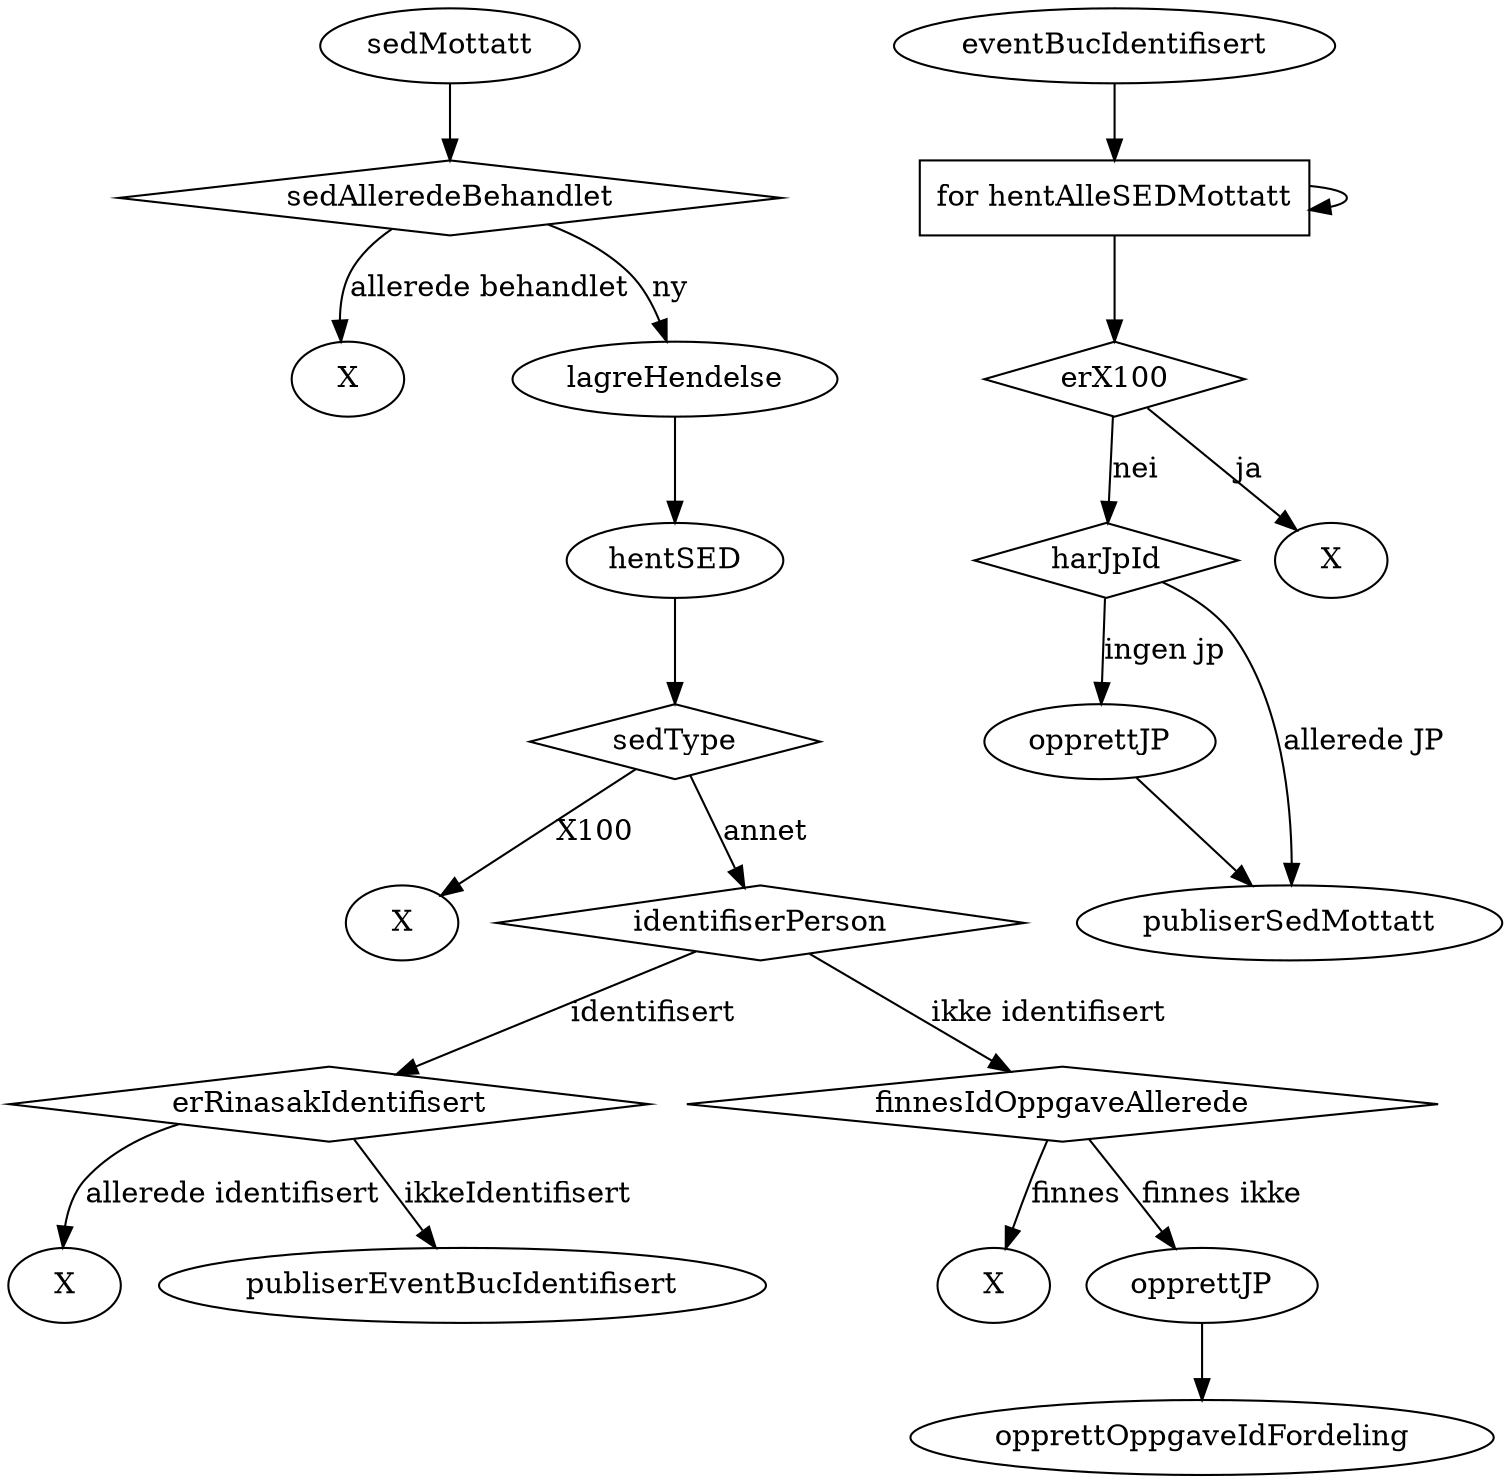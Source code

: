 digraph SEDMottak {
    X_sedAlleredeBehandlet [label="X"];
    X_x100 [label="X"];
    X_lagreIdentifisertPerson [label="X"];
    X_opprettOppgaveIdentifisering [label="X"];
    sedAlleredeBehandlet [shape=diamond];
    sedType [shape=diamond];
    identifiserPerson [shape=diamond];
    erRinasakIdentifisert [shape=diamond];
    finnesIdOppgaveAllerede [shape=diamond];

    sedMottatt -> sedAlleredeBehandlet;
    sedAlleredeBehandlet -> X_sedAlleredeBehandlet [label="allerede behandlet"];

    sedAlleredeBehandlet -> lagreHendelse [label="ny"];
    lagreHendelse -> hentSED;

    hentSED -> sedType;
    sedType -> X_x100 [label="X100"];
    sedType -> identifiserPerson [label="annet"];

    identifiserPerson -> erRinasakIdentifisert [label="identifisert"];
    erRinasakIdentifisert -> X_lagreIdentifisertPerson [label="allerede identifisert"];
    erRinasakIdentifisert -> publiserEventBucIdentifisert [label="ikkeIdentifisert"]

    identifiserPerson -> finnesIdOppgaveAllerede [label="ikke identifisert"];
    finnesIdOppgaveAllerede -> X_opprettOppgaveIdentifisering [label="finnes"]
    finnesIdOppgaveAllerede -> opprettJP [label="finnes ikke"]
    opprettJP -> opprettOppgaveIdFordeling


    subgraph BucIdentifisert {
        erX100 [shape=diamond];
        harJpId [shape=diamond];
        X_BucIdentifisert_x100 [label="X"];
        opprettJP_BucIdentifisert [label="opprettJP"];
        hentAlleSEDMottatt [shape=rectangle, label="for hentAlleSEDMottatt"];

        eventBucIdentifisert;
        eventBucIdentifisert -> hentAlleSEDMottatt;
        hentAlleSEDMottatt -> hentAlleSEDMottatt;
        hentAlleSEDMottatt -> erX100;
        erX100 -> X_BucIdentifisert_x100 [label="ja"];

        erX100 -> harJpId [label="nei"];
        harJpId -> publiserSedMottatt [label="allerede JP"];
        harJpId -> opprettJP_BucIdentifisert [label="ingen jp"];
        opprettJP_BucIdentifisert -> publiserSedMottatt;
    }
}
